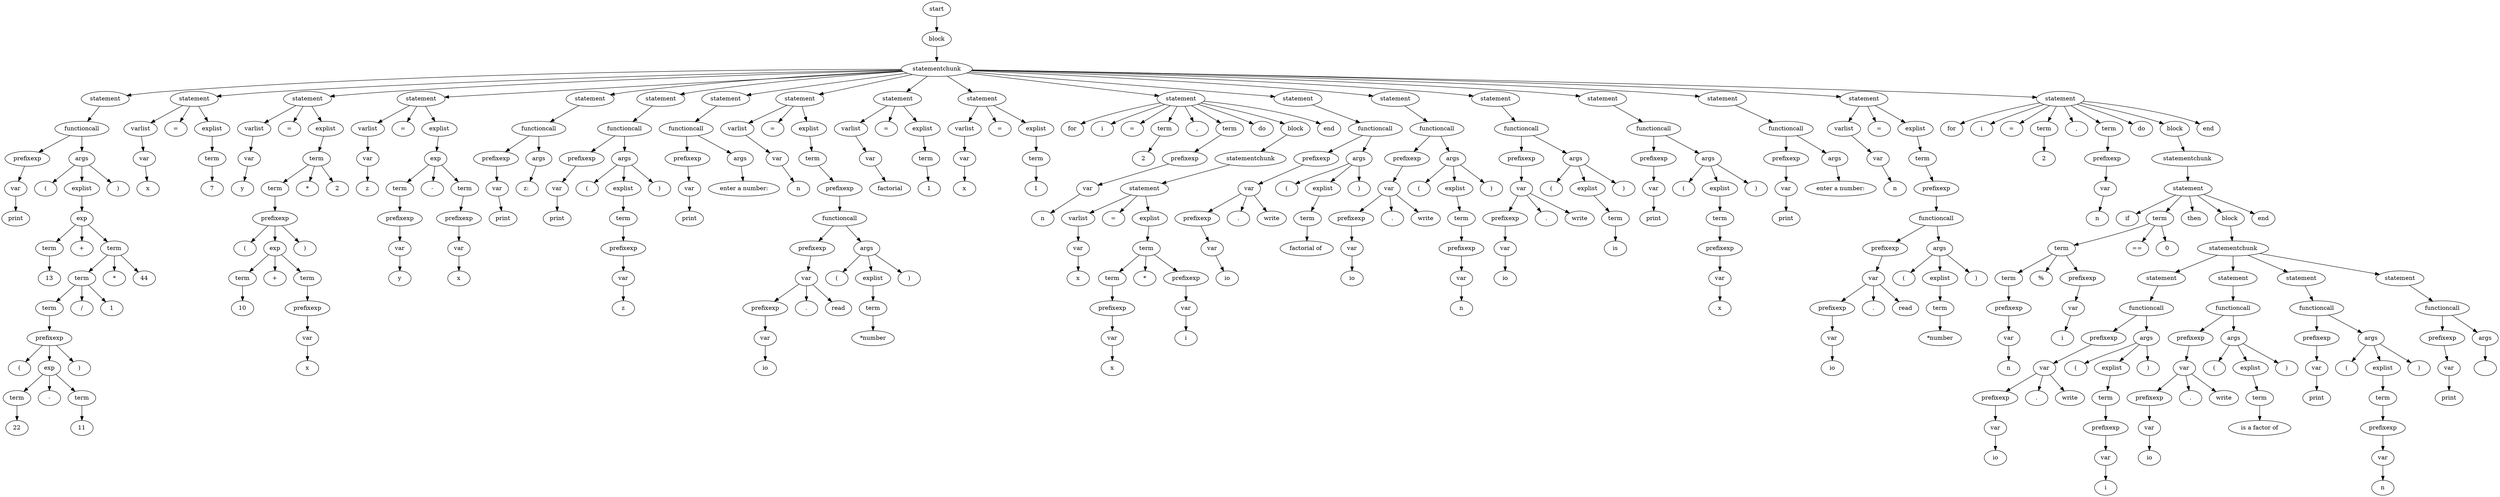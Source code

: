 digraph { 
start0 [label="start"];
block2 [label="block"];
start0 -> block2;
statementchunk3 [label="statementchunk"];
block2 -> statementchunk3;
statement4 [label="statement"];
statementchunk3 -> statement4;
functioncall5 [label="functioncall"];
statement4 -> functioncall5;
prefixexp6 [label="prefixexp"];
functioncall5 -> prefixexp6;
var7 [label="var"];
prefixexp6 -> var7;
identifier8 [label="print"];
var7 -> identifier8;
args9 [label="args"];
functioncall5 -> args9;
leftparentheses10 [label="("];
args9 -> leftparentheses10;
explist11 [label="explist"];
args9 -> explist11;
exp12 [label="exp"];
explist11 -> exp12;
term13 [label="term"];
exp12 -> term13;
integer14 [label="13"];
term13 -> integer14;
binop15 [label="+"];
exp12 -> binop15;
term16 [label="term"];
exp12 -> term16;
term17 [label="term"];
term16 -> term17;
term18 [label="term"];
term17 -> term18;
prefixexp19 [label="prefixexp"];
term18 -> prefixexp19;
leftparentheses20 [label="("];
prefixexp19 -> leftparentheses20;
exp21 [label="exp"];
prefixexp19 -> exp21;
term22 [label="term"];
exp21 -> term22;
integer23 [label="22"];
term22 -> integer23;
binop24 [label="-"];
exp21 -> binop24;
term25 [label="term"];
exp21 -> term25;
integer26 [label="11"];
term25 -> integer26;
rightparentheses27 [label=")"];
prefixexp19 -> rightparentheses27;
binop28 [label="/"];
term17 -> binop28;
integer29 [label="1"];
term17 -> integer29;
binop30 [label="*"];
term16 -> binop30;
integer31 [label="44"];
term16 -> integer31;
rightparentheses32 [label=")"];
args9 -> rightparentheses32;
statement33 [label="statement"];
statementchunk3 -> statement33;
varlist34 [label="varlist"];
statement33 -> varlist34;
var35 [label="var"];
varlist34 -> var35;
identifier36 [label="x"];
var35 -> identifier36;
binop37 [label="="];
statement33 -> binop37;
explist38 [label="explist"];
statement33 -> explist38;
term39 [label="term"];
explist38 -> term39;
integer40 [label="7"];
term39 -> integer40;
statement41 [label="statement"];
statementchunk3 -> statement41;
varlist42 [label="varlist"];
statement41 -> varlist42;
var43 [label="var"];
varlist42 -> var43;
identifier44 [label="y"];
var43 -> identifier44;
binop45 [label="="];
statement41 -> binop45;
explist46 [label="explist"];
statement41 -> explist46;
term47 [label="term"];
explist46 -> term47;
term48 [label="term"];
term47 -> term48;
prefixexp49 [label="prefixexp"];
term48 -> prefixexp49;
leftparentheses50 [label="("];
prefixexp49 -> leftparentheses50;
exp51 [label="exp"];
prefixexp49 -> exp51;
term52 [label="term"];
exp51 -> term52;
integer53 [label="10"];
term52 -> integer53;
binop54 [label="+"];
exp51 -> binop54;
term55 [label="term"];
exp51 -> term55;
prefixexp56 [label="prefixexp"];
term55 -> prefixexp56;
var57 [label="var"];
prefixexp56 -> var57;
identifier58 [label="x"];
var57 -> identifier58;
rightparentheses59 [label=")"];
prefixexp49 -> rightparentheses59;
binop60 [label="*"];
term47 -> binop60;
integer61 [label="2"];
term47 -> integer61;
statement62 [label="statement"];
statementchunk3 -> statement62;
varlist63 [label="varlist"];
statement62 -> varlist63;
var64 [label="var"];
varlist63 -> var64;
identifier65 [label="z"];
var64 -> identifier65;
binop66 [label="="];
statement62 -> binop66;
explist67 [label="explist"];
statement62 -> explist67;
exp68 [label="exp"];
explist67 -> exp68;
term69 [label="term"];
exp68 -> term69;
prefixexp70 [label="prefixexp"];
term69 -> prefixexp70;
var71 [label="var"];
prefixexp70 -> var71;
identifier72 [label="y"];
var71 -> identifier72;
binop73 [label="-"];
exp68 -> binop73;
term74 [label="term"];
exp68 -> term74;
prefixexp75 [label="prefixexp"];
term74 -> prefixexp75;
var76 [label="var"];
prefixexp75 -> var76;
identifier77 [label="x"];
var76 -> identifier77;
statement78 [label="statement"];
statementchunk3 -> statement78;
functioncall79 [label="functioncall"];
statement78 -> functioncall79;
prefixexp80 [label="prefixexp"];
functioncall79 -> prefixexp80;
var81 [label="var"];
prefixexp80 -> var81;
identifier82 [label="print"];
var81 -> identifier82;
args83 [label="args"];
functioncall79 -> args83;
string84 [label="z: "];
args83 -> string84;
statement85 [label="statement"];
statementchunk3 -> statement85;
functioncall86 [label="functioncall"];
statement85 -> functioncall86;
prefixexp87 [label="prefixexp"];
functioncall86 -> prefixexp87;
var88 [label="var"];
prefixexp87 -> var88;
identifier89 [label="print"];
var88 -> identifier89;
args90 [label="args"];
functioncall86 -> args90;
leftparentheses91 [label="("];
args90 -> leftparentheses91;
explist92 [label="explist"];
args90 -> explist92;
term93 [label="term"];
explist92 -> term93;
prefixexp94 [label="prefixexp"];
term93 -> prefixexp94;
var95 [label="var"];
prefixexp94 -> var95;
identifier96 [label="z"];
var95 -> identifier96;
rightparentheses97 [label=")"];
args90 -> rightparentheses97;
statement98 [label="statement"];
statementchunk3 -> statement98;
functioncall99 [label="functioncall"];
statement98 -> functioncall99;
prefixexp100 [label="prefixexp"];
functioncall99 -> prefixexp100;
var101 [label="var"];
prefixexp100 -> var101;
identifier102 [label="print"];
var101 -> identifier102;
args103 [label="args"];
functioncall99 -> args103;
string104 [label="enter a number:"];
args103 -> string104;
statement105 [label="statement"];
statementchunk3 -> statement105;
varlist106 [label="varlist"];
statement105 -> varlist106;
var107 [label="var"];
varlist106 -> var107;
identifier108 [label="n"];
var107 -> identifier108;
binop109 [label="="];
statement105 -> binop109;
explist110 [label="explist"];
statement105 -> explist110;
term111 [label="term"];
explist110 -> term111;
prefixexp112 [label="prefixexp"];
term111 -> prefixexp112;
functioncall113 [label="functioncall"];
prefixexp112 -> functioncall113;
prefixexp114 [label="prefixexp"];
functioncall113 -> prefixexp114;
var115 [label="var"];
prefixexp114 -> var115;
prefixexp116 [label="prefixexp"];
var115 -> prefixexp116;
var117 [label="var"];
prefixexp116 -> var117;
identifier118 [label="io"];
var117 -> identifier118;
dot119 [label="."];
var115 -> dot119;
identifier120 [label="read"];
var115 -> identifier120;
args121 [label="args"];
functioncall113 -> args121;
leftparentheses122 [label="("];
args121 -> leftparentheses122;
explist123 [label="explist"];
args121 -> explist123;
term124 [label="term"];
explist123 -> term124;
string125 [label="*number"];
term124 -> string125;
rightparentheses126 [label=")"];
args121 -> rightparentheses126;
statement127 [label="statement"];
statementchunk3 -> statement127;
varlist128 [label="varlist"];
statement127 -> varlist128;
var129 [label="var"];
varlist128 -> var129;
identifier130 [label="factorial"];
var129 -> identifier130;
binop131 [label="="];
statement127 -> binop131;
explist132 [label="explist"];
statement127 -> explist132;
term133 [label="term"];
explist132 -> term133;
integer134 [label="1"];
term133 -> integer134;
statement135 [label="statement"];
statementchunk3 -> statement135;
varlist136 [label="varlist"];
statement135 -> varlist136;
var137 [label="var"];
varlist136 -> var137;
identifier138 [label="x"];
var137 -> identifier138;
binop139 [label="="];
statement135 -> binop139;
explist140 [label="explist"];
statement135 -> explist140;
term141 [label="term"];
explist140 -> term141;
integer142 [label="1"];
term141 -> integer142;
statement143 [label="statement"];
statementchunk3 -> statement143;
for144 [label="for"];
statement143 -> for144;
identifier145 [label="i"];
statement143 -> identifier145;
equal146 [label="="];
statement143 -> equal146;
term147 [label="term"];
statement143 -> term147;
integer148 [label="2"];
term147 -> integer148;
comma149 [label=","];
statement143 -> comma149;
term150 [label="term"];
statement143 -> term150;
prefixexp151 [label="prefixexp"];
term150 -> prefixexp151;
var152 [label="var"];
prefixexp151 -> var152;
identifier153 [label="n"];
var152 -> identifier153;
do154 [label="do"];
statement143 -> do154;
block155 [label="block"];
statement143 -> block155;
statementchunk156 [label="statementchunk"];
block155 -> statementchunk156;
statement157 [label="statement"];
statementchunk156 -> statement157;
varlist158 [label="varlist"];
statement157 -> varlist158;
var159 [label="var"];
varlist158 -> var159;
identifier160 [label="x"];
var159 -> identifier160;
binop161 [label="="];
statement157 -> binop161;
explist162 [label="explist"];
statement157 -> explist162;
term163 [label="term"];
explist162 -> term163;
term164 [label="term"];
term163 -> term164;
prefixexp165 [label="prefixexp"];
term164 -> prefixexp165;
var166 [label="var"];
prefixexp165 -> var166;
identifier167 [label="x"];
var166 -> identifier167;
binop168 [label="*"];
term163 -> binop168;
prefixexp169 [label="prefixexp"];
term163 -> prefixexp169;
var170 [label="var"];
prefixexp169 -> var170;
identifier171 [label="i"];
var170 -> identifier171;
end172 [label="end"];
statement143 -> end172;
statement173 [label="statement"];
statementchunk3 -> statement173;
functioncall174 [label="functioncall"];
statement173 -> functioncall174;
prefixexp175 [label="prefixexp"];
functioncall174 -> prefixexp175;
var176 [label="var"];
prefixexp175 -> var176;
prefixexp177 [label="prefixexp"];
var176 -> prefixexp177;
var178 [label="var"];
prefixexp177 -> var178;
identifier179 [label="io"];
var178 -> identifier179;
dot180 [label="."];
var176 -> dot180;
identifier181 [label="write"];
var176 -> identifier181;
args182 [label="args"];
functioncall174 -> args182;
leftparentheses183 [label="("];
args182 -> leftparentheses183;
explist184 [label="explist"];
args182 -> explist184;
term185 [label="term"];
explist184 -> term185;
string186 [label="factorial of "];
term185 -> string186;
rightparentheses187 [label=")"];
args182 -> rightparentheses187;
statement188 [label="statement"];
statementchunk3 -> statement188;
functioncall189 [label="functioncall"];
statement188 -> functioncall189;
prefixexp190 [label="prefixexp"];
functioncall189 -> prefixexp190;
var191 [label="var"];
prefixexp190 -> var191;
prefixexp192 [label="prefixexp"];
var191 -> prefixexp192;
var193 [label="var"];
prefixexp192 -> var193;
identifier194 [label="io"];
var193 -> identifier194;
dot195 [label="."];
var191 -> dot195;
identifier196 [label="write"];
var191 -> identifier196;
args197 [label="args"];
functioncall189 -> args197;
leftparentheses198 [label="("];
args197 -> leftparentheses198;
explist199 [label="explist"];
args197 -> explist199;
term200 [label="term"];
explist199 -> term200;
prefixexp201 [label="prefixexp"];
term200 -> prefixexp201;
var202 [label="var"];
prefixexp201 -> var202;
identifier203 [label="n"];
var202 -> identifier203;
rightparentheses204 [label=")"];
args197 -> rightparentheses204;
statement205 [label="statement"];
statementchunk3 -> statement205;
functioncall206 [label="functioncall"];
statement205 -> functioncall206;
prefixexp207 [label="prefixexp"];
functioncall206 -> prefixexp207;
var208 [label="var"];
prefixexp207 -> var208;
prefixexp209 [label="prefixexp"];
var208 -> prefixexp209;
var210 [label="var"];
prefixexp209 -> var210;
identifier211 [label="io"];
var210 -> identifier211;
dot212 [label="."];
var208 -> dot212;
identifier213 [label="write"];
var208 -> identifier213;
args214 [label="args"];
functioncall206 -> args214;
leftparentheses215 [label="("];
args214 -> leftparentheses215;
explist216 [label="explist"];
args214 -> explist216;
term217 [label="term"];
explist216 -> term217;
string218 [label=" is "];
term217 -> string218;
rightparentheses219 [label=")"];
args214 -> rightparentheses219;
statement220 [label="statement"];
statementchunk3 -> statement220;
functioncall221 [label="functioncall"];
statement220 -> functioncall221;
prefixexp222 [label="prefixexp"];
functioncall221 -> prefixexp222;
var223 [label="var"];
prefixexp222 -> var223;
identifier224 [label="print"];
var223 -> identifier224;
args225 [label="args"];
functioncall221 -> args225;
leftparentheses226 [label="("];
args225 -> leftparentheses226;
explist227 [label="explist"];
args225 -> explist227;
term228 [label="term"];
explist227 -> term228;
prefixexp229 [label="prefixexp"];
term228 -> prefixexp229;
var230 [label="var"];
prefixexp229 -> var230;
identifier231 [label="x"];
var230 -> identifier231;
rightparentheses232 [label=")"];
args225 -> rightparentheses232;
statement233 [label="statement"];
statementchunk3 -> statement233;
functioncall234 [label="functioncall"];
statement233 -> functioncall234;
prefixexp235 [label="prefixexp"];
functioncall234 -> prefixexp235;
var236 [label="var"];
prefixexp235 -> var236;
identifier237 [label="print"];
var236 -> identifier237;
args238 [label="args"];
functioncall234 -> args238;
string239 [label="enter a number:"];
args238 -> string239;
statement240 [label="statement"];
statementchunk3 -> statement240;
varlist241 [label="varlist"];
statement240 -> varlist241;
var242 [label="var"];
varlist241 -> var242;
identifier243 [label="n"];
var242 -> identifier243;
binop244 [label="="];
statement240 -> binop244;
explist245 [label="explist"];
statement240 -> explist245;
term246 [label="term"];
explist245 -> term246;
prefixexp247 [label="prefixexp"];
term246 -> prefixexp247;
functioncall248 [label="functioncall"];
prefixexp247 -> functioncall248;
prefixexp249 [label="prefixexp"];
functioncall248 -> prefixexp249;
var250 [label="var"];
prefixexp249 -> var250;
prefixexp251 [label="prefixexp"];
var250 -> prefixexp251;
var252 [label="var"];
prefixexp251 -> var252;
identifier253 [label="io"];
var252 -> identifier253;
dot254 [label="."];
var250 -> dot254;
identifier255 [label="read"];
var250 -> identifier255;
args256 [label="args"];
functioncall248 -> args256;
leftparentheses257 [label="("];
args256 -> leftparentheses257;
explist258 [label="explist"];
args256 -> explist258;
term259 [label="term"];
explist258 -> term259;
string260 [label="*number"];
term259 -> string260;
rightparentheses261 [label=")"];
args256 -> rightparentheses261;
statement262 [label="statement"];
statementchunk3 -> statement262;
for263 [label="for"];
statement262 -> for263;
identifier264 [label="i"];
statement262 -> identifier264;
equal265 [label="="];
statement262 -> equal265;
term266 [label="term"];
statement262 -> term266;
integer267 [label="2"];
term266 -> integer267;
comma268 [label=","];
statement262 -> comma268;
term269 [label="term"];
statement262 -> term269;
prefixexp270 [label="prefixexp"];
term269 -> prefixexp270;
var271 [label="var"];
prefixexp270 -> var271;
identifier272 [label="n"];
var271 -> identifier272;
do273 [label="do"];
statement262 -> do273;
block274 [label="block"];
statement262 -> block274;
statementchunk275 [label="statementchunk"];
block274 -> statementchunk275;
statement276 [label="statement"];
statementchunk275 -> statement276;
if277 [label="if"];
statement276 -> if277;
term278 [label="term"];
statement276 -> term278;
term279 [label="term"];
term278 -> term279;
term280 [label="term"];
term279 -> term280;
prefixexp281 [label="prefixexp"];
term280 -> prefixexp281;
var282 [label="var"];
prefixexp281 -> var282;
identifier283 [label="n"];
var282 -> identifier283;
binop284 [label="%"];
term279 -> binop284;
prefixexp285 [label="prefixexp"];
term279 -> prefixexp285;
var286 [label="var"];
prefixexp285 -> var286;
identifier287 [label="i"];
var286 -> identifier287;
binop288 [label="=="];
term278 -> binop288;
integer289 [label="0"];
term278 -> integer289;
then290 [label="then"];
statement276 -> then290;
block291 [label="block"];
statement276 -> block291;
statementchunk292 [label="statementchunk"];
block291 -> statementchunk292;
statement293 [label="statement"];
statementchunk292 -> statement293;
functioncall294 [label="functioncall"];
statement293 -> functioncall294;
prefixexp295 [label="prefixexp"];
functioncall294 -> prefixexp295;
var296 [label="var"];
prefixexp295 -> var296;
prefixexp297 [label="prefixexp"];
var296 -> prefixexp297;
var298 [label="var"];
prefixexp297 -> var298;
identifier299 [label="io"];
var298 -> identifier299;
dot300 [label="."];
var296 -> dot300;
identifier301 [label="write"];
var296 -> identifier301;
args302 [label="args"];
functioncall294 -> args302;
leftparentheses303 [label="("];
args302 -> leftparentheses303;
explist304 [label="explist"];
args302 -> explist304;
term305 [label="term"];
explist304 -> term305;
prefixexp306 [label="prefixexp"];
term305 -> prefixexp306;
var307 [label="var"];
prefixexp306 -> var307;
identifier308 [label="i"];
var307 -> identifier308;
rightparentheses309 [label=")"];
args302 -> rightparentheses309;
statement310 [label="statement"];
statementchunk292 -> statement310;
functioncall311 [label="functioncall"];
statement310 -> functioncall311;
prefixexp312 [label="prefixexp"];
functioncall311 -> prefixexp312;
var313 [label="var"];
prefixexp312 -> var313;
prefixexp314 [label="prefixexp"];
var313 -> prefixexp314;
var315 [label="var"];
prefixexp314 -> var315;
identifier316 [label="io"];
var315 -> identifier316;
dot317 [label="."];
var313 -> dot317;
identifier318 [label="write"];
var313 -> identifier318;
args319 [label="args"];
functioncall311 -> args319;
leftparentheses320 [label="("];
args319 -> leftparentheses320;
explist321 [label="explist"];
args319 -> explist321;
term322 [label="term"];
explist321 -> term322;
string323 [label=" is a factor of "];
term322 -> string323;
rightparentheses324 [label=")"];
args319 -> rightparentheses324;
statement325 [label="statement"];
statementchunk292 -> statement325;
functioncall326 [label="functioncall"];
statement325 -> functioncall326;
prefixexp327 [label="prefixexp"];
functioncall326 -> prefixexp327;
var328 [label="var"];
prefixexp327 -> var328;
identifier329 [label="print"];
var328 -> identifier329;
args330 [label="args"];
functioncall326 -> args330;
leftparentheses331 [label="("];
args330 -> leftparentheses331;
explist332 [label="explist"];
args330 -> explist332;
term333 [label="term"];
explist332 -> term333;
prefixexp334 [label="prefixexp"];
term333 -> prefixexp334;
var335 [label="var"];
prefixexp334 -> var335;
identifier336 [label="n"];
var335 -> identifier336;
rightparentheses337 [label=")"];
args330 -> rightparentheses337;
statement338 [label="statement"];
statementchunk292 -> statement338;
functioncall339 [label="functioncall"];
statement338 -> functioncall339;
prefixexp340 [label="prefixexp"];
functioncall339 -> prefixexp340;
var341 [label="var"];
prefixexp340 -> var341;
identifier342 [label="print"];
var341 -> identifier342;
args343 [label="args"];
functioncall339 -> args343;
string344 [label=" "];
args343 -> string344;
end345 [label="end"];
statement276 -> end345;
end346 [label="end"];
statement262 -> end346;

}